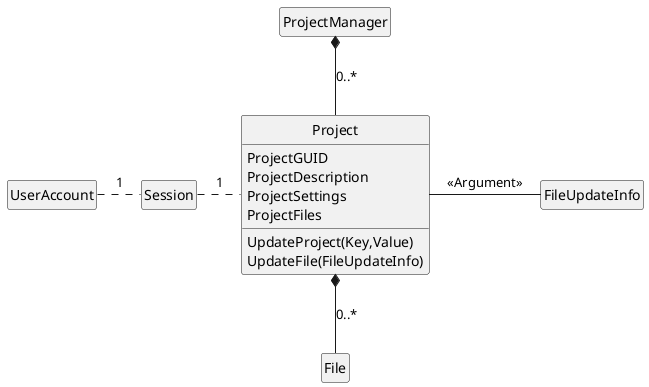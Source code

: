 @startuml
hide circle
hide empty members

class "ProjectManager" as sqpm

class "Session" as ses

class "UserAccount" as ua

class "Project" as sqp{
	ProjectGUID
	ProjectDescription
	ProjectSettings
	ProjectFiles
	UpdateProject(Key,Value)
	UpdateFile(FileUpdateInfo)
	}

class "File" as sqf

class "FileUpdateInfo" as sqfui

ses .left. ua : 1
ses .right. sqp : 1

sqpm *-- sqp : 0..*

'sqp *-left- ua : Many
sqp *-- sqf : 0..*

sqp - sqfui : <<Argument>>



@enduml
